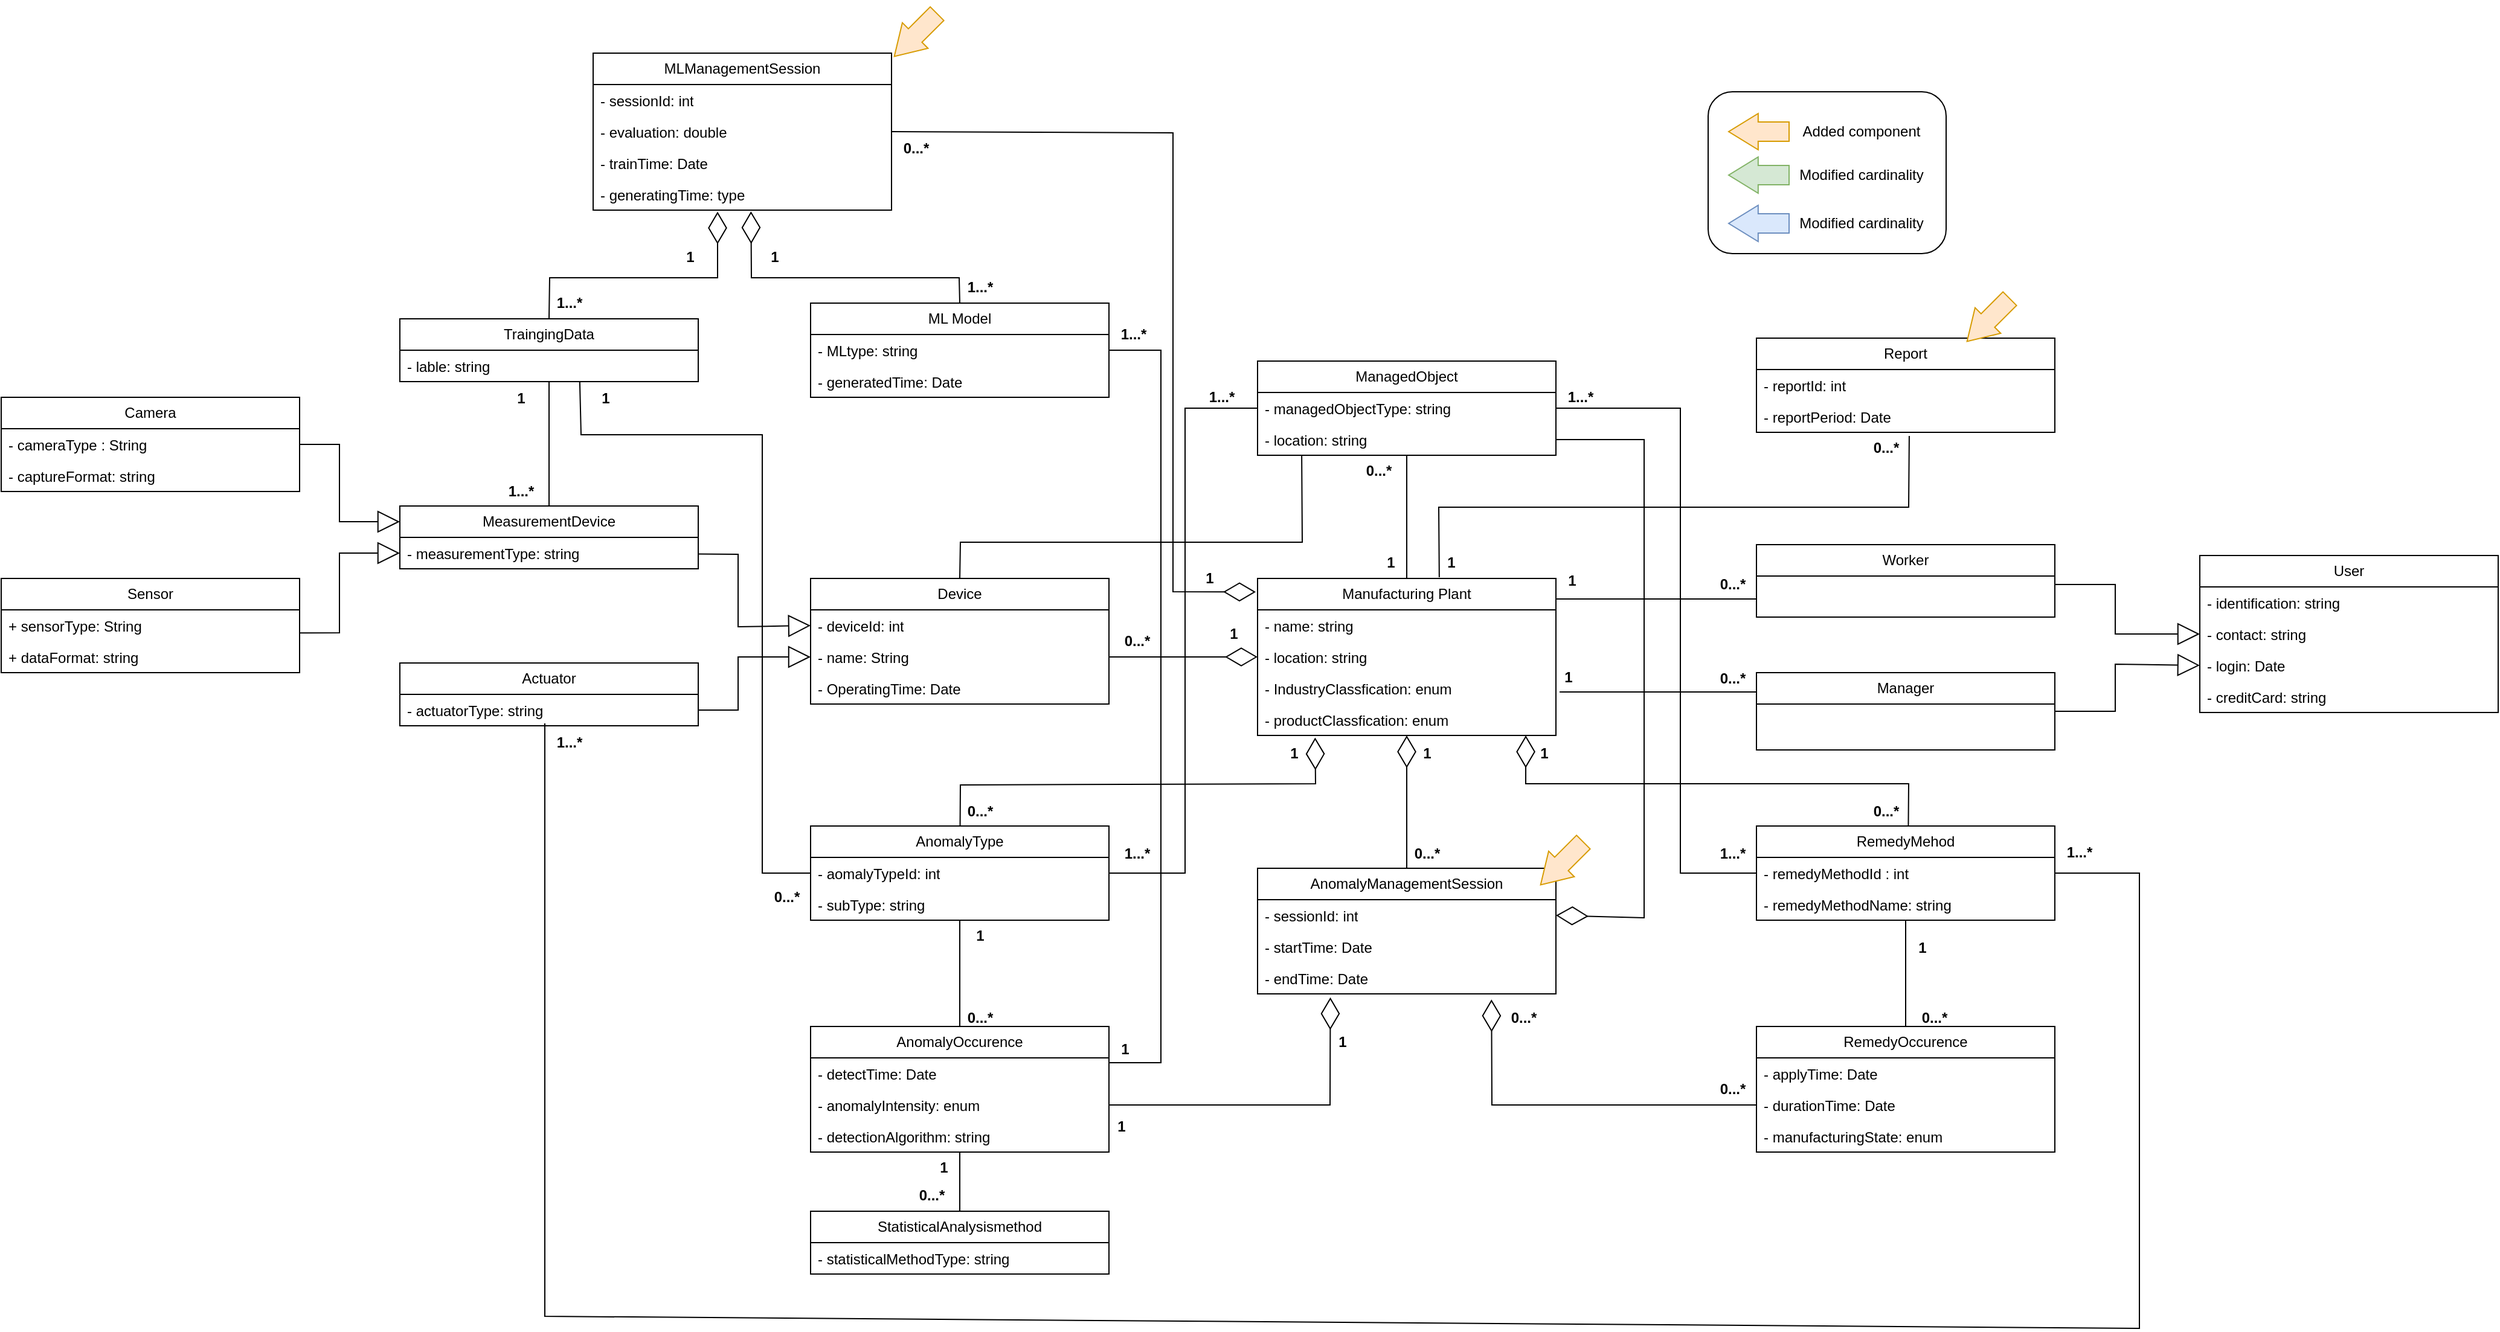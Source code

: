 <mxfile version="21.1.8" type="github">
  <diagram name="페이지-1" id="tfntLOjEwPx6dU1QSqm7">
    <mxGraphModel dx="1975" dy="-291" grid="1" gridSize="10" guides="1" tooltips="1" connect="1" arrows="1" fold="1" page="1" pageScale="1" pageWidth="827" pageHeight="1169" math="0" shadow="0">
      <root>
        <mxCell id="0" />
        <mxCell id="1" parent="0" />
        <mxCell id="vlrbVK2JiHI_tm7slKyw-1" value="Manufacturing Plant" style="swimlane;fontStyle=0;childLayout=stackLayout;horizontal=1;startSize=26;fillColor=none;horizontalStack=0;resizeParent=1;resizeParentMax=0;resizeLast=0;collapsible=1;marginBottom=0;whiteSpace=wrap;html=1;" vertex="1" parent="1">
          <mxGeometry x="480" y="2189" width="247" height="130" as="geometry" />
        </mxCell>
        <mxCell id="vlrbVK2JiHI_tm7slKyw-2" value="- name: string" style="text;strokeColor=none;fillColor=none;align=left;verticalAlign=top;spacingLeft=4;spacingRight=4;overflow=hidden;rotatable=0;points=[[0,0.5],[1,0.5]];portConstraint=eastwest;whiteSpace=wrap;html=1;" vertex="1" parent="vlrbVK2JiHI_tm7slKyw-1">
          <mxGeometry y="26" width="247" height="26" as="geometry" />
        </mxCell>
        <mxCell id="vlrbVK2JiHI_tm7slKyw-3" value="- location: string" style="text;strokeColor=none;fillColor=none;align=left;verticalAlign=top;spacingLeft=4;spacingRight=4;overflow=hidden;rotatable=0;points=[[0,0.5],[1,0.5]];portConstraint=eastwest;whiteSpace=wrap;html=1;" vertex="1" parent="vlrbVK2JiHI_tm7slKyw-1">
          <mxGeometry y="52" width="247" height="26" as="geometry" />
        </mxCell>
        <mxCell id="vlrbVK2JiHI_tm7slKyw-4" value="- IndustryClassfication: enum" style="text;strokeColor=none;fillColor=none;align=left;verticalAlign=top;spacingLeft=4;spacingRight=4;overflow=hidden;rotatable=0;points=[[0,0.5],[1,0.5]];portConstraint=eastwest;whiteSpace=wrap;html=1;" vertex="1" parent="vlrbVK2JiHI_tm7slKyw-1">
          <mxGeometry y="78" width="247" height="26" as="geometry" />
        </mxCell>
        <mxCell id="vlrbVK2JiHI_tm7slKyw-5" value="- productClassfication: enum" style="text;strokeColor=none;fillColor=none;align=left;verticalAlign=top;spacingLeft=4;spacingRight=4;overflow=hidden;rotatable=0;points=[[0,0.5],[1,0.5]];portConstraint=eastwest;whiteSpace=wrap;html=1;" vertex="1" parent="vlrbVK2JiHI_tm7slKyw-1">
          <mxGeometry y="104" width="247" height="26" as="geometry" />
        </mxCell>
        <mxCell id="vlrbVK2JiHI_tm7slKyw-6" value="AnomalyManagementSession" style="swimlane;fontStyle=0;childLayout=stackLayout;horizontal=1;startSize=26;fillColor=none;horizontalStack=0;resizeParent=1;resizeParentMax=0;resizeLast=0;collapsible=1;marginBottom=0;whiteSpace=wrap;html=1;" vertex="1" parent="1">
          <mxGeometry x="480" y="2429" width="247" height="104" as="geometry" />
        </mxCell>
        <mxCell id="vlrbVK2JiHI_tm7slKyw-7" value="- sessionId: int" style="text;strokeColor=none;fillColor=none;align=left;verticalAlign=top;spacingLeft=4;spacingRight=4;overflow=hidden;rotatable=0;points=[[0,0.5],[1,0.5]];portConstraint=eastwest;whiteSpace=wrap;html=1;" vertex="1" parent="vlrbVK2JiHI_tm7slKyw-6">
          <mxGeometry y="26" width="247" height="26" as="geometry" />
        </mxCell>
        <mxCell id="vlrbVK2JiHI_tm7slKyw-8" value="- startTime: Date" style="text;strokeColor=none;fillColor=none;align=left;verticalAlign=top;spacingLeft=4;spacingRight=4;overflow=hidden;rotatable=0;points=[[0,0.5],[1,0.5]];portConstraint=eastwest;whiteSpace=wrap;html=1;" vertex="1" parent="vlrbVK2JiHI_tm7slKyw-6">
          <mxGeometry y="52" width="247" height="26" as="geometry" />
        </mxCell>
        <mxCell id="vlrbVK2JiHI_tm7slKyw-9" value="- endTime: Date" style="text;strokeColor=none;fillColor=none;align=left;verticalAlign=top;spacingLeft=4;spacingRight=4;overflow=hidden;rotatable=0;points=[[0,0.5],[1,0.5]];portConstraint=eastwest;whiteSpace=wrap;html=1;" vertex="1" parent="vlrbVK2JiHI_tm7slKyw-6">
          <mxGeometry y="78" width="247" height="26" as="geometry" />
        </mxCell>
        <mxCell id="vlrbVK2JiHI_tm7slKyw-10" value="Device" style="swimlane;fontStyle=0;childLayout=stackLayout;horizontal=1;startSize=26;fillColor=none;horizontalStack=0;resizeParent=1;resizeParentMax=0;resizeLast=0;collapsible=1;marginBottom=0;whiteSpace=wrap;html=1;" vertex="1" parent="1">
          <mxGeometry x="110" y="2189" width="247" height="104" as="geometry" />
        </mxCell>
        <mxCell id="vlrbVK2JiHI_tm7slKyw-11" value="- deviceId: int" style="text;strokeColor=none;fillColor=none;align=left;verticalAlign=top;spacingLeft=4;spacingRight=4;overflow=hidden;rotatable=0;points=[[0,0.5],[1,0.5]];portConstraint=eastwest;whiteSpace=wrap;html=1;" vertex="1" parent="vlrbVK2JiHI_tm7slKyw-10">
          <mxGeometry y="26" width="247" height="26" as="geometry" />
        </mxCell>
        <mxCell id="vlrbVK2JiHI_tm7slKyw-12" value="- name: String" style="text;strokeColor=none;fillColor=none;align=left;verticalAlign=top;spacingLeft=4;spacingRight=4;overflow=hidden;rotatable=0;points=[[0,0.5],[1,0.5]];portConstraint=eastwest;whiteSpace=wrap;html=1;" vertex="1" parent="vlrbVK2JiHI_tm7slKyw-10">
          <mxGeometry y="52" width="247" height="26" as="geometry" />
        </mxCell>
        <mxCell id="vlrbVK2JiHI_tm7slKyw-13" value="- OperatingTime: Date" style="text;strokeColor=none;fillColor=none;align=left;verticalAlign=top;spacingLeft=4;spacingRight=4;overflow=hidden;rotatable=0;points=[[0,0.5],[1,0.5]];portConstraint=eastwest;whiteSpace=wrap;html=1;" vertex="1" parent="vlrbVK2JiHI_tm7slKyw-10">
          <mxGeometry y="78" width="247" height="26" as="geometry" />
        </mxCell>
        <mxCell id="vlrbVK2JiHI_tm7slKyw-14" value="MeasurementDevice" style="swimlane;fontStyle=0;childLayout=stackLayout;horizontal=1;startSize=26;fillColor=none;horizontalStack=0;resizeParent=1;resizeParentMax=0;resizeLast=0;collapsible=1;marginBottom=0;whiteSpace=wrap;html=1;" vertex="1" parent="1">
          <mxGeometry x="-230" y="2129" width="247" height="52" as="geometry" />
        </mxCell>
        <mxCell id="vlrbVK2JiHI_tm7slKyw-15" value="- measurementType: string" style="text;strokeColor=none;fillColor=none;align=left;verticalAlign=top;spacingLeft=4;spacingRight=4;overflow=hidden;rotatable=0;points=[[0,0.5],[1,0.5]];portConstraint=eastwest;whiteSpace=wrap;html=1;" vertex="1" parent="vlrbVK2JiHI_tm7slKyw-14">
          <mxGeometry y="26" width="247" height="26" as="geometry" />
        </mxCell>
        <mxCell id="vlrbVK2JiHI_tm7slKyw-16" value="Actuator" style="swimlane;fontStyle=0;childLayout=stackLayout;horizontal=1;startSize=26;fillColor=none;horizontalStack=0;resizeParent=1;resizeParentMax=0;resizeLast=0;collapsible=1;marginBottom=0;whiteSpace=wrap;html=1;" vertex="1" parent="1">
          <mxGeometry x="-230" y="2259" width="247" height="52" as="geometry" />
        </mxCell>
        <mxCell id="vlrbVK2JiHI_tm7slKyw-17" value="- actuatorType: string" style="text;strokeColor=none;fillColor=none;align=left;verticalAlign=top;spacingLeft=4;spacingRight=4;overflow=hidden;rotatable=0;points=[[0,0.5],[1,0.5]];portConstraint=eastwest;whiteSpace=wrap;html=1;" vertex="1" parent="vlrbVK2JiHI_tm7slKyw-16">
          <mxGeometry y="26" width="247" height="26" as="geometry" />
        </mxCell>
        <mxCell id="vlrbVK2JiHI_tm7slKyw-18" value="Camera" style="swimlane;fontStyle=0;childLayout=stackLayout;horizontal=1;startSize=26;fillColor=none;horizontalStack=0;resizeParent=1;resizeParentMax=0;resizeLast=0;collapsible=1;marginBottom=0;whiteSpace=wrap;html=1;" vertex="1" parent="1">
          <mxGeometry x="-560" y="2039" width="247" height="78" as="geometry" />
        </mxCell>
        <mxCell id="vlrbVK2JiHI_tm7slKyw-19" value="- cameraType : String" style="text;strokeColor=none;fillColor=none;align=left;verticalAlign=top;spacingLeft=4;spacingRight=4;overflow=hidden;rotatable=0;points=[[0,0.5],[1,0.5]];portConstraint=eastwest;whiteSpace=wrap;html=1;" vertex="1" parent="vlrbVK2JiHI_tm7slKyw-18">
          <mxGeometry y="26" width="247" height="26" as="geometry" />
        </mxCell>
        <mxCell id="vlrbVK2JiHI_tm7slKyw-20" value="- captureFormat: string" style="text;strokeColor=none;fillColor=none;align=left;verticalAlign=top;spacingLeft=4;spacingRight=4;overflow=hidden;rotatable=0;points=[[0,0.5],[1,0.5]];portConstraint=eastwest;whiteSpace=wrap;html=1;" vertex="1" parent="vlrbVK2JiHI_tm7slKyw-18">
          <mxGeometry y="52" width="247" height="26" as="geometry" />
        </mxCell>
        <mxCell id="vlrbVK2JiHI_tm7slKyw-21" value="Sensor" style="swimlane;fontStyle=0;childLayout=stackLayout;horizontal=1;startSize=26;fillColor=none;horizontalStack=0;resizeParent=1;resizeParentMax=0;resizeLast=0;collapsible=1;marginBottom=0;whiteSpace=wrap;html=1;" vertex="1" parent="1">
          <mxGeometry x="-560" y="2189" width="247" height="78" as="geometry" />
        </mxCell>
        <mxCell id="vlrbVK2JiHI_tm7slKyw-22" value="+ sensorType: String" style="text;strokeColor=none;fillColor=none;align=left;verticalAlign=top;spacingLeft=4;spacingRight=4;overflow=hidden;rotatable=0;points=[[0,0.5],[1,0.5]];portConstraint=eastwest;whiteSpace=wrap;html=1;" vertex="1" parent="vlrbVK2JiHI_tm7slKyw-21">
          <mxGeometry y="26" width="247" height="26" as="geometry" />
        </mxCell>
        <mxCell id="vlrbVK2JiHI_tm7slKyw-23" value="+ dataFormat: string" style="text;strokeColor=none;fillColor=none;align=left;verticalAlign=top;spacingLeft=4;spacingRight=4;overflow=hidden;rotatable=0;points=[[0,0.5],[1,0.5]];portConstraint=eastwest;whiteSpace=wrap;html=1;" vertex="1" parent="vlrbVK2JiHI_tm7slKyw-21">
          <mxGeometry y="52" width="247" height="26" as="geometry" />
        </mxCell>
        <mxCell id="vlrbVK2JiHI_tm7slKyw-24" value="AnomalyType" style="swimlane;fontStyle=0;childLayout=stackLayout;horizontal=1;startSize=26;fillColor=none;horizontalStack=0;resizeParent=1;resizeParentMax=0;resizeLast=0;collapsible=1;marginBottom=0;whiteSpace=wrap;html=1;" vertex="1" parent="1">
          <mxGeometry x="110" y="2394" width="247" height="78" as="geometry" />
        </mxCell>
        <mxCell id="vlrbVK2JiHI_tm7slKyw-25" value="- aomalyTypeId: int" style="text;strokeColor=none;fillColor=none;align=left;verticalAlign=top;spacingLeft=4;spacingRight=4;overflow=hidden;rotatable=0;points=[[0,0.5],[1,0.5]];portConstraint=eastwest;whiteSpace=wrap;html=1;" vertex="1" parent="vlrbVK2JiHI_tm7slKyw-24">
          <mxGeometry y="26" width="247" height="26" as="geometry" />
        </mxCell>
        <mxCell id="vlrbVK2JiHI_tm7slKyw-26" value="- subType: string" style="text;strokeColor=none;fillColor=none;align=left;verticalAlign=top;spacingLeft=4;spacingRight=4;overflow=hidden;rotatable=0;points=[[0,0.5],[1,0.5]];portConstraint=eastwest;whiteSpace=wrap;html=1;" vertex="1" parent="vlrbVK2JiHI_tm7slKyw-24">
          <mxGeometry y="52" width="247" height="26" as="geometry" />
        </mxCell>
        <mxCell id="vlrbVK2JiHI_tm7slKyw-27" value="AnomalyOccurence" style="swimlane;fontStyle=0;childLayout=stackLayout;horizontal=1;startSize=26;fillColor=none;horizontalStack=0;resizeParent=1;resizeParentMax=0;resizeLast=0;collapsible=1;marginBottom=0;whiteSpace=wrap;html=1;" vertex="1" parent="1">
          <mxGeometry x="110" y="2560" width="247" height="104" as="geometry" />
        </mxCell>
        <mxCell id="vlrbVK2JiHI_tm7slKyw-28" value="- detectTime: Date" style="text;strokeColor=none;fillColor=none;align=left;verticalAlign=top;spacingLeft=4;spacingRight=4;overflow=hidden;rotatable=0;points=[[0,0.5],[1,0.5]];portConstraint=eastwest;whiteSpace=wrap;html=1;" vertex="1" parent="vlrbVK2JiHI_tm7slKyw-27">
          <mxGeometry y="26" width="247" height="26" as="geometry" />
        </mxCell>
        <mxCell id="vlrbVK2JiHI_tm7slKyw-29" value="- anomalyIntensity: enum" style="text;strokeColor=none;fillColor=none;align=left;verticalAlign=top;spacingLeft=4;spacingRight=4;overflow=hidden;rotatable=0;points=[[0,0.5],[1,0.5]];portConstraint=eastwest;whiteSpace=wrap;html=1;" vertex="1" parent="vlrbVK2JiHI_tm7slKyw-27">
          <mxGeometry y="52" width="247" height="26" as="geometry" />
        </mxCell>
        <mxCell id="vlrbVK2JiHI_tm7slKyw-30" value="- detectionAlgorithm: string" style="text;strokeColor=none;fillColor=none;align=left;verticalAlign=top;spacingLeft=4;spacingRight=4;overflow=hidden;rotatable=0;points=[[0,0.5],[1,0.5]];portConstraint=eastwest;whiteSpace=wrap;html=1;" vertex="1" parent="vlrbVK2JiHI_tm7slKyw-27">
          <mxGeometry y="78" width="247" height="26" as="geometry" />
        </mxCell>
        <mxCell id="vlrbVK2JiHI_tm7slKyw-31" value="RemedyOccurence" style="swimlane;fontStyle=0;childLayout=stackLayout;horizontal=1;startSize=26;fillColor=none;horizontalStack=0;resizeParent=1;resizeParentMax=0;resizeLast=0;collapsible=1;marginBottom=0;whiteSpace=wrap;html=1;" vertex="1" parent="1">
          <mxGeometry x="893" y="2560" width="247" height="104" as="geometry" />
        </mxCell>
        <mxCell id="vlrbVK2JiHI_tm7slKyw-32" value="- applyTime: Date" style="text;strokeColor=none;fillColor=none;align=left;verticalAlign=top;spacingLeft=4;spacingRight=4;overflow=hidden;rotatable=0;points=[[0,0.5],[1,0.5]];portConstraint=eastwest;whiteSpace=wrap;html=1;" vertex="1" parent="vlrbVK2JiHI_tm7slKyw-31">
          <mxGeometry y="26" width="247" height="26" as="geometry" />
        </mxCell>
        <mxCell id="vlrbVK2JiHI_tm7slKyw-33" value="- durationTime: Date" style="text;strokeColor=none;fillColor=none;align=left;verticalAlign=top;spacingLeft=4;spacingRight=4;overflow=hidden;rotatable=0;points=[[0,0.5],[1,0.5]];portConstraint=eastwest;whiteSpace=wrap;html=1;" vertex="1" parent="vlrbVK2JiHI_tm7slKyw-31">
          <mxGeometry y="52" width="247" height="26" as="geometry" />
        </mxCell>
        <mxCell id="vlrbVK2JiHI_tm7slKyw-34" value="- manufacturingState: enum" style="text;strokeColor=none;fillColor=none;align=left;verticalAlign=top;spacingLeft=4;spacingRight=4;overflow=hidden;rotatable=0;points=[[0,0.5],[1,0.5]];portConstraint=eastwest;whiteSpace=wrap;html=1;" vertex="1" parent="vlrbVK2JiHI_tm7slKyw-31">
          <mxGeometry y="78" width="247" height="26" as="geometry" />
        </mxCell>
        <mxCell id="vlrbVK2JiHI_tm7slKyw-35" value="RemedyMehod" style="swimlane;fontStyle=0;childLayout=stackLayout;horizontal=1;startSize=26;fillColor=none;horizontalStack=0;resizeParent=1;resizeParentMax=0;resizeLast=0;collapsible=1;marginBottom=0;whiteSpace=wrap;html=1;" vertex="1" parent="1">
          <mxGeometry x="893" y="2394" width="247" height="78" as="geometry" />
        </mxCell>
        <mxCell id="vlrbVK2JiHI_tm7slKyw-36" value="- remedyMethodId : int" style="text;strokeColor=none;fillColor=none;align=left;verticalAlign=top;spacingLeft=4;spacingRight=4;overflow=hidden;rotatable=0;points=[[0,0.5],[1,0.5]];portConstraint=eastwest;whiteSpace=wrap;html=1;" vertex="1" parent="vlrbVK2JiHI_tm7slKyw-35">
          <mxGeometry y="26" width="247" height="26" as="geometry" />
        </mxCell>
        <mxCell id="vlrbVK2JiHI_tm7slKyw-37" value="- remedyMethodName: string" style="text;strokeColor=none;fillColor=none;align=left;verticalAlign=top;spacingLeft=4;spacingRight=4;overflow=hidden;rotatable=0;points=[[0,0.5],[1,0.5]];portConstraint=eastwest;whiteSpace=wrap;html=1;" vertex="1" parent="vlrbVK2JiHI_tm7slKyw-35">
          <mxGeometry y="52" width="247" height="26" as="geometry" />
        </mxCell>
        <mxCell id="vlrbVK2JiHI_tm7slKyw-38" value="Worker" style="swimlane;fontStyle=0;childLayout=stackLayout;horizontal=1;startSize=26;fillColor=none;horizontalStack=0;resizeParent=1;resizeParentMax=0;resizeLast=0;collapsible=1;marginBottom=0;whiteSpace=wrap;html=1;" vertex="1" parent="1">
          <mxGeometry x="893" y="2161" width="247" height="60" as="geometry" />
        </mxCell>
        <mxCell id="vlrbVK2JiHI_tm7slKyw-39" value="Manager" style="swimlane;fontStyle=0;childLayout=stackLayout;horizontal=1;startSize=26;fillColor=none;horizontalStack=0;resizeParent=1;resizeParentMax=0;resizeLast=0;collapsible=1;marginBottom=0;whiteSpace=wrap;html=1;" vertex="1" parent="1">
          <mxGeometry x="893" y="2267" width="247" height="64" as="geometry" />
        </mxCell>
        <mxCell id="vlrbVK2JiHI_tm7slKyw-40" value="User" style="swimlane;fontStyle=0;childLayout=stackLayout;horizontal=1;startSize=26;fillColor=none;horizontalStack=0;resizeParent=1;resizeParentMax=0;resizeLast=0;collapsible=1;marginBottom=0;whiteSpace=wrap;html=1;" vertex="1" parent="1">
          <mxGeometry x="1260" y="2170" width="247" height="130" as="geometry" />
        </mxCell>
        <mxCell id="vlrbVK2JiHI_tm7slKyw-41" value="- identification: string" style="text;strokeColor=none;fillColor=none;align=left;verticalAlign=top;spacingLeft=4;spacingRight=4;overflow=hidden;rotatable=0;points=[[0,0.5],[1,0.5]];portConstraint=eastwest;whiteSpace=wrap;html=1;" vertex="1" parent="vlrbVK2JiHI_tm7slKyw-40">
          <mxGeometry y="26" width="247" height="26" as="geometry" />
        </mxCell>
        <mxCell id="vlrbVK2JiHI_tm7slKyw-42" value="- contact: string" style="text;strokeColor=none;fillColor=none;align=left;verticalAlign=top;spacingLeft=4;spacingRight=4;overflow=hidden;rotatable=0;points=[[0,0.5],[1,0.5]];portConstraint=eastwest;whiteSpace=wrap;html=1;" vertex="1" parent="vlrbVK2JiHI_tm7slKyw-40">
          <mxGeometry y="52" width="247" height="26" as="geometry" />
        </mxCell>
        <mxCell id="vlrbVK2JiHI_tm7slKyw-43" value="- login: Date" style="text;strokeColor=none;fillColor=none;align=left;verticalAlign=top;spacingLeft=4;spacingRight=4;overflow=hidden;rotatable=0;points=[[0,0.5],[1,0.5]];portConstraint=eastwest;whiteSpace=wrap;html=1;" vertex="1" parent="vlrbVK2JiHI_tm7slKyw-40">
          <mxGeometry y="78" width="247" height="26" as="geometry" />
        </mxCell>
        <mxCell id="vlrbVK2JiHI_tm7slKyw-44" value="- creditCard: string" style="text;strokeColor=none;fillColor=none;align=left;verticalAlign=top;spacingLeft=4;spacingRight=4;overflow=hidden;rotatable=0;points=[[0,0.5],[1,0.5]];portConstraint=eastwest;whiteSpace=wrap;html=1;" vertex="1" parent="vlrbVK2JiHI_tm7slKyw-40">
          <mxGeometry y="104" width="247" height="26" as="geometry" />
        </mxCell>
        <mxCell id="vlrbVK2JiHI_tm7slKyw-45" value="ManagedObject" style="swimlane;fontStyle=0;childLayout=stackLayout;horizontal=1;startSize=26;fillColor=none;horizontalStack=0;resizeParent=1;resizeParentMax=0;resizeLast=0;collapsible=1;marginBottom=0;whiteSpace=wrap;html=1;" vertex="1" parent="1">
          <mxGeometry x="480" y="2009" width="247" height="78" as="geometry" />
        </mxCell>
        <mxCell id="vlrbVK2JiHI_tm7slKyw-46" value="- managedObjectType: string" style="text;strokeColor=none;fillColor=none;align=left;verticalAlign=top;spacingLeft=4;spacingRight=4;overflow=hidden;rotatable=0;points=[[0,0.5],[1,0.5]];portConstraint=eastwest;whiteSpace=wrap;html=1;" vertex="1" parent="vlrbVK2JiHI_tm7slKyw-45">
          <mxGeometry y="26" width="247" height="26" as="geometry" />
        </mxCell>
        <mxCell id="vlrbVK2JiHI_tm7slKyw-47" value="- location: string" style="text;strokeColor=none;fillColor=none;align=left;verticalAlign=top;spacingLeft=4;spacingRight=4;overflow=hidden;rotatable=0;points=[[0,0.5],[1,0.5]];portConstraint=eastwest;whiteSpace=wrap;html=1;" vertex="1" parent="vlrbVK2JiHI_tm7slKyw-45">
          <mxGeometry y="52" width="247" height="26" as="geometry" />
        </mxCell>
        <mxCell id="vlrbVK2JiHI_tm7slKyw-48" value="MLManagementSession" style="swimlane;fontStyle=0;childLayout=stackLayout;horizontal=1;startSize=26;fillColor=none;horizontalStack=0;resizeParent=1;resizeParentMax=0;resizeLast=0;collapsible=1;marginBottom=0;whiteSpace=wrap;html=1;" vertex="1" parent="1">
          <mxGeometry x="-70" y="1754" width="247" height="130" as="geometry" />
        </mxCell>
        <mxCell id="vlrbVK2JiHI_tm7slKyw-49" value="- sessionId: int" style="text;strokeColor=none;fillColor=none;align=left;verticalAlign=top;spacingLeft=4;spacingRight=4;overflow=hidden;rotatable=0;points=[[0,0.5],[1,0.5]];portConstraint=eastwest;whiteSpace=wrap;html=1;" vertex="1" parent="vlrbVK2JiHI_tm7slKyw-48">
          <mxGeometry y="26" width="247" height="26" as="geometry" />
        </mxCell>
        <mxCell id="vlrbVK2JiHI_tm7slKyw-50" value="- evaluation: double" style="text;strokeColor=none;fillColor=none;align=left;verticalAlign=top;spacingLeft=4;spacingRight=4;overflow=hidden;rotatable=0;points=[[0,0.5],[1,0.5]];portConstraint=eastwest;whiteSpace=wrap;html=1;" vertex="1" parent="vlrbVK2JiHI_tm7slKyw-48">
          <mxGeometry y="52" width="247" height="26" as="geometry" />
        </mxCell>
        <mxCell id="vlrbVK2JiHI_tm7slKyw-51" value="- trainTime: Date" style="text;strokeColor=none;fillColor=none;align=left;verticalAlign=top;spacingLeft=4;spacingRight=4;overflow=hidden;rotatable=0;points=[[0,0.5],[1,0.5]];portConstraint=eastwest;whiteSpace=wrap;html=1;" vertex="1" parent="vlrbVK2JiHI_tm7slKyw-48">
          <mxGeometry y="78" width="247" height="26" as="geometry" />
        </mxCell>
        <mxCell id="vlrbVK2JiHI_tm7slKyw-52" value="- generatingTime: type" style="text;strokeColor=none;fillColor=none;align=left;verticalAlign=top;spacingLeft=4;spacingRight=4;overflow=hidden;rotatable=0;points=[[0,0.5],[1,0.5]];portConstraint=eastwest;whiteSpace=wrap;html=1;" vertex="1" parent="vlrbVK2JiHI_tm7slKyw-48">
          <mxGeometry y="104" width="247" height="26" as="geometry" />
        </mxCell>
        <mxCell id="vlrbVK2JiHI_tm7slKyw-53" value="ML Model" style="swimlane;fontStyle=0;childLayout=stackLayout;horizontal=1;startSize=26;fillColor=none;horizontalStack=0;resizeParent=1;resizeParentMax=0;resizeLast=0;collapsible=1;marginBottom=0;whiteSpace=wrap;html=1;" vertex="1" parent="1">
          <mxGeometry x="110" y="1961" width="247" height="78" as="geometry" />
        </mxCell>
        <mxCell id="vlrbVK2JiHI_tm7slKyw-54" value="- MLtype: string" style="text;strokeColor=none;fillColor=none;align=left;verticalAlign=top;spacingLeft=4;spacingRight=4;overflow=hidden;rotatable=0;points=[[0,0.5],[1,0.5]];portConstraint=eastwest;whiteSpace=wrap;html=1;" vertex="1" parent="vlrbVK2JiHI_tm7slKyw-53">
          <mxGeometry y="26" width="247" height="26" as="geometry" />
        </mxCell>
        <mxCell id="vlrbVK2JiHI_tm7slKyw-55" value="- generatedTime: Date" style="text;strokeColor=none;fillColor=none;align=left;verticalAlign=top;spacingLeft=4;spacingRight=4;overflow=hidden;rotatable=0;points=[[0,0.5],[1,0.5]];portConstraint=eastwest;whiteSpace=wrap;html=1;" vertex="1" parent="vlrbVK2JiHI_tm7slKyw-53">
          <mxGeometry y="52" width="247" height="26" as="geometry" />
        </mxCell>
        <mxCell id="vlrbVK2JiHI_tm7slKyw-56" value="StatisticalAnalysismethod" style="swimlane;fontStyle=0;childLayout=stackLayout;horizontal=1;startSize=26;fillColor=none;horizontalStack=0;resizeParent=1;resizeParentMax=0;resizeLast=0;collapsible=1;marginBottom=0;whiteSpace=wrap;html=1;" vertex="1" parent="1">
          <mxGeometry x="110" y="2713" width="247" height="52" as="geometry" />
        </mxCell>
        <mxCell id="vlrbVK2JiHI_tm7slKyw-57" value="- statisticalMethodType: string" style="text;strokeColor=none;fillColor=none;align=left;verticalAlign=top;spacingLeft=4;spacingRight=4;overflow=hidden;rotatable=0;points=[[0,0.5],[1,0.5]];portConstraint=eastwest;whiteSpace=wrap;html=1;" vertex="1" parent="vlrbVK2JiHI_tm7slKyw-56">
          <mxGeometry y="26" width="247" height="26" as="geometry" />
        </mxCell>
        <mxCell id="vlrbVK2JiHI_tm7slKyw-58" value="TraingingData" style="swimlane;fontStyle=0;childLayout=stackLayout;horizontal=1;startSize=26;fillColor=none;horizontalStack=0;resizeParent=1;resizeParentMax=0;resizeLast=0;collapsible=1;marginBottom=0;whiteSpace=wrap;html=1;" vertex="1" parent="1">
          <mxGeometry x="-230" y="1974" width="247" height="52" as="geometry" />
        </mxCell>
        <mxCell id="vlrbVK2JiHI_tm7slKyw-59" value="- lable: string" style="text;strokeColor=none;fillColor=none;align=left;verticalAlign=top;spacingLeft=4;spacingRight=4;overflow=hidden;rotatable=0;points=[[0,0.5],[1,0.5]];portConstraint=eastwest;whiteSpace=wrap;html=1;" vertex="1" parent="vlrbVK2JiHI_tm7slKyw-58">
          <mxGeometry y="26" width="247" height="26" as="geometry" />
        </mxCell>
        <mxCell id="vlrbVK2JiHI_tm7slKyw-60" value="" style="endArrow=diamondThin;endFill=0;endSize=24;html=1;rounded=0;entryX=0.784;entryY=1.179;entryDx=0;entryDy=0;entryPerimeter=0;exitX=0;exitY=0.5;exitDx=0;exitDy=0;" edge="1" parent="1" source="vlrbVK2JiHI_tm7slKyw-33" target="vlrbVK2JiHI_tm7slKyw-9">
          <mxGeometry width="160" relative="1" as="geometry">
            <mxPoint x="900" y="2599" as="sourcePoint" />
            <mxPoint x="570" y="2599" as="targetPoint" />
            <Array as="points">
              <mxPoint x="674" y="2625" />
            </Array>
          </mxGeometry>
        </mxCell>
        <mxCell id="vlrbVK2JiHI_tm7slKyw-61" value="" style="endArrow=diamondThin;endFill=0;endSize=24;html=1;rounded=0;entryX=0.244;entryY=1.111;entryDx=0;entryDy=0;entryPerimeter=0;exitX=1;exitY=0.5;exitDx=0;exitDy=0;" edge="1" parent="1" source="vlrbVK2JiHI_tm7slKyw-29" target="vlrbVK2JiHI_tm7slKyw-9">
          <mxGeometry width="160" relative="1" as="geometry">
            <mxPoint x="360" y="2625" as="sourcePoint" />
            <mxPoint x="650" y="2599" as="targetPoint" />
            <Array as="points">
              <mxPoint x="540" y="2625" />
            </Array>
          </mxGeometry>
        </mxCell>
        <mxCell id="vlrbVK2JiHI_tm7slKyw-62" value="" style="endArrow=diamondThin;endFill=0;endSize=24;html=1;rounded=0;exitX=0.5;exitY=0;exitDx=0;exitDy=0;entryX=0.5;entryY=1;entryDx=0;entryDy=0;entryPerimeter=0;" edge="1" parent="1" source="vlrbVK2JiHI_tm7slKyw-6" target="vlrbVK2JiHI_tm7slKyw-5">
          <mxGeometry width="160" relative="1" as="geometry">
            <mxPoint x="370" y="2659" as="sourcePoint" />
            <mxPoint x="579" y="2603" as="targetPoint" />
            <Array as="points" />
          </mxGeometry>
        </mxCell>
        <mxCell id="vlrbVK2JiHI_tm7slKyw-63" value="" style="endArrow=diamondThin;endFill=0;endSize=24;html=1;rounded=0;exitX=1;exitY=0.5;exitDx=0;exitDy=0;entryX=0;entryY=0.5;entryDx=0;entryDy=0;entryPerimeter=0;" edge="1" parent="1" source="vlrbVK2JiHI_tm7slKyw-12" target="vlrbVK2JiHI_tm7slKyw-3">
          <mxGeometry width="160" relative="1" as="geometry">
            <mxPoint x="614" y="2499" as="sourcePoint" />
            <mxPoint x="614" y="2329" as="targetPoint" />
            <Array as="points" />
          </mxGeometry>
        </mxCell>
        <mxCell id="vlrbVK2JiHI_tm7slKyw-64" value="" style="endArrow=diamondThin;endFill=0;endSize=24;html=1;rounded=0;entryX=1;entryY=0.5;entryDx=0;entryDy=0;exitX=1;exitY=0.5;exitDx=0;exitDy=0;" edge="1" parent="1" source="vlrbVK2JiHI_tm7slKyw-47" target="vlrbVK2JiHI_tm7slKyw-7">
          <mxGeometry width="160" relative="1" as="geometry">
            <mxPoint x="460" y="2050" as="sourcePoint" />
            <mxPoint x="614" y="2329" as="targetPoint" />
            <Array as="points">
              <mxPoint x="800" y="2074" />
              <mxPoint x="800" y="2140" />
              <mxPoint x="800" y="2470" />
            </Array>
          </mxGeometry>
        </mxCell>
        <mxCell id="vlrbVK2JiHI_tm7slKyw-65" value="" style="endArrow=block;endSize=16;endFill=0;html=1;rounded=0;entryX=0;entryY=0.5;entryDx=0;entryDy=0;" edge="1" parent="1" source="vlrbVK2JiHI_tm7slKyw-15" target="vlrbVK2JiHI_tm7slKyw-11">
          <mxGeometry width="160" relative="1" as="geometry">
            <mxPoint x="20" y="2169" as="sourcePoint" />
            <mxPoint x="-10" y="2179" as="targetPoint" />
            <Array as="points">
              <mxPoint x="50" y="2169" />
              <mxPoint x="50" y="2229" />
            </Array>
          </mxGeometry>
        </mxCell>
        <mxCell id="vlrbVK2JiHI_tm7slKyw-66" value="" style="endArrow=block;endSize=16;endFill=0;html=1;rounded=0;exitX=1;exitY=0.5;exitDx=0;exitDy=0;entryX=0;entryY=0.5;entryDx=0;entryDy=0;" edge="1" parent="1" source="vlrbVK2JiHI_tm7slKyw-17" target="vlrbVK2JiHI_tm7slKyw-12">
          <mxGeometry width="160" relative="1" as="geometry">
            <mxPoint x="27" y="2148" as="sourcePoint" />
            <mxPoint x="110" y="2238" as="targetPoint" />
            <Array as="points">
              <mxPoint x="50" y="2298" />
              <mxPoint x="50" y="2254" />
            </Array>
          </mxGeometry>
        </mxCell>
        <mxCell id="vlrbVK2JiHI_tm7slKyw-67" value="" style="endArrow=block;endSize=16;endFill=0;html=1;rounded=0;exitX=1;exitY=0.5;exitDx=0;exitDy=0;entryX=0;entryY=0.25;entryDx=0;entryDy=0;" edge="1" parent="1" source="vlrbVK2JiHI_tm7slKyw-19" target="vlrbVK2JiHI_tm7slKyw-14">
          <mxGeometry width="160" relative="1" as="geometry">
            <mxPoint x="27" y="2179" as="sourcePoint" />
            <mxPoint x="-230" y="2159" as="targetPoint" />
            <Array as="points">
              <mxPoint x="-280" y="2078" />
              <mxPoint x="-280" y="2142" />
            </Array>
          </mxGeometry>
        </mxCell>
        <mxCell id="vlrbVK2JiHI_tm7slKyw-68" value="" style="endArrow=block;endSize=16;endFill=0;html=1;rounded=0;exitX=1.001;exitY=0.735;exitDx=0;exitDy=0;entryX=0;entryY=0.5;entryDx=0;entryDy=0;exitPerimeter=0;" edge="1" parent="1" source="vlrbVK2JiHI_tm7slKyw-22" target="vlrbVK2JiHI_tm7slKyw-15">
          <mxGeometry width="160" relative="1" as="geometry">
            <mxPoint x="-303" y="2088" as="sourcePoint" />
            <mxPoint x="-220" y="2152" as="targetPoint" />
            <Array as="points">
              <mxPoint x="-280" y="2234" />
              <mxPoint x="-280" y="2168" />
            </Array>
          </mxGeometry>
        </mxCell>
        <mxCell id="vlrbVK2JiHI_tm7slKyw-69" value="" style="endArrow=block;endSize=16;endFill=0;html=1;rounded=0;entryX=0;entryY=0.5;entryDx=0;entryDy=0;" edge="1" parent="1" target="vlrbVK2JiHI_tm7slKyw-42">
          <mxGeometry width="160" relative="1" as="geometry">
            <mxPoint x="1140" y="2194" as="sourcePoint" />
            <mxPoint x="1210" y="2170" as="targetPoint" />
            <Array as="points">
              <mxPoint x="1190" y="2194" />
              <mxPoint x="1190" y="2235" />
            </Array>
          </mxGeometry>
        </mxCell>
        <mxCell id="vlrbVK2JiHI_tm7slKyw-70" value="" style="endArrow=block;endSize=16;endFill=0;html=1;rounded=0;exitX=1;exitY=0.5;exitDx=0;exitDy=0;entryX=0;entryY=0.5;entryDx=0;entryDy=0;" edge="1" parent="1" source="vlrbVK2JiHI_tm7slKyw-39" target="vlrbVK2JiHI_tm7slKyw-43">
          <mxGeometry width="160" relative="1" as="geometry">
            <mxPoint x="944" y="2030" as="sourcePoint" />
            <mxPoint x="1052" y="1960" as="targetPoint" />
            <Array as="points">
              <mxPoint x="1190" y="2299" />
              <mxPoint x="1190" y="2260" />
            </Array>
          </mxGeometry>
        </mxCell>
        <mxCell id="vlrbVK2JiHI_tm7slKyw-71" value="" style="endArrow=none;endFill=0;endSize=12;html=1;rounded=0;exitX=0.5;exitY=0;exitDx=0;exitDy=0;" edge="1" parent="1" source="vlrbVK2JiHI_tm7slKyw-14" target="vlrbVK2JiHI_tm7slKyw-59">
          <mxGeometry width="160" relative="1" as="geometry">
            <mxPoint x="-360" y="1899" as="sourcePoint" />
            <mxPoint x="-106" y="1819" as="targetPoint" />
          </mxGeometry>
        </mxCell>
        <mxCell id="vlrbVK2JiHI_tm7slKyw-72" value="" style="endArrow=diamondThin;endSize=24;endFill=0;html=1;rounded=0;exitX=0.5;exitY=0;exitDx=0;exitDy=0;entryX=0.417;entryY=1.048;entryDx=0;entryDy=0;entryPerimeter=0;" edge="1" parent="1" source="vlrbVK2JiHI_tm7slKyw-58" target="vlrbVK2JiHI_tm7slKyw-52">
          <mxGeometry width="160" relative="1" as="geometry">
            <mxPoint x="-45" y="1900" as="sourcePoint" />
            <mxPoint x="140" y="1830" as="targetPoint" />
            <Array as="points">
              <mxPoint x="-106" y="1940" />
              <mxPoint x="33" y="1940" />
            </Array>
          </mxGeometry>
        </mxCell>
        <mxCell id="vlrbVK2JiHI_tm7slKyw-73" value="" style="endArrow=diamondThin;endSize=24;endFill=0;html=1;rounded=0;entryX=0.529;entryY=1.038;entryDx=0;entryDy=0;entryPerimeter=0;exitX=0.5;exitY=0;exitDx=0;exitDy=0;" edge="1" parent="1" source="vlrbVK2JiHI_tm7slKyw-53" target="vlrbVK2JiHI_tm7slKyw-52">
          <mxGeometry width="160" relative="1" as="geometry">
            <mxPoint x="-35" y="1906" as="sourcePoint" />
            <mxPoint x="182" y="2020" as="targetPoint" />
            <Array as="points">
              <mxPoint x="233" y="1940" />
              <mxPoint x="61" y="1940" />
            </Array>
          </mxGeometry>
        </mxCell>
        <mxCell id="vlrbVK2JiHI_tm7slKyw-74" value="" style="endArrow=none;endFill=0;endSize=12;html=1;rounded=0;exitX=0.5;exitY=0;exitDx=0;exitDy=0;" edge="1" parent="1" source="vlrbVK2JiHI_tm7slKyw-31" target="vlrbVK2JiHI_tm7slKyw-37">
          <mxGeometry width="160" relative="1" as="geometry">
            <mxPoint x="-96" y="2139" as="sourcePoint" />
            <mxPoint x="-96" y="1825" as="targetPoint" />
          </mxGeometry>
        </mxCell>
        <mxCell id="vlrbVK2JiHI_tm7slKyw-75" value="" style="endArrow=diamondThin;endFill=0;endSize=24;html=1;rounded=0;entryX=0.899;entryY=1;entryDx=0;entryDy=0;entryPerimeter=0;exitX=0.509;exitY=0.005;exitDx=0;exitDy=0;exitPerimeter=0;startArrow=none;startFill=0;" edge="1" parent="1" source="vlrbVK2JiHI_tm7slKyw-35" target="vlrbVK2JiHI_tm7slKyw-5">
          <mxGeometry width="160" relative="1" as="geometry">
            <mxPoint x="230" y="2399" as="sourcePoint" />
            <mxPoint x="244" y="2482" as="targetPoint" />
            <Array as="points">
              <mxPoint x="1019" y="2359" />
              <mxPoint x="950" y="2359" />
              <mxPoint x="702" y="2359" />
            </Array>
          </mxGeometry>
        </mxCell>
        <mxCell id="vlrbVK2JiHI_tm7slKyw-76" value="" style="endArrow=diamondThin;endFill=0;endSize=24;html=1;rounded=0;entryX=0.193;entryY=1.068;entryDx=0;entryDy=0;entryPerimeter=0;" edge="1" parent="1" source="vlrbVK2JiHI_tm7slKyw-24" target="vlrbVK2JiHI_tm7slKyw-5">
          <mxGeometry width="160" relative="1" as="geometry">
            <mxPoint x="230" y="2390" as="sourcePoint" />
            <mxPoint x="550" y="2329" as="targetPoint" />
            <Array as="points">
              <mxPoint x="234" y="2360" />
              <mxPoint x="528" y="2359" />
            </Array>
          </mxGeometry>
        </mxCell>
        <mxCell id="vlrbVK2JiHI_tm7slKyw-77" value="" style="endArrow=none;endFill=0;endSize=12;html=1;rounded=0;exitX=1;exitY=0.131;exitDx=0;exitDy=0;exitPerimeter=0;entryX=0;entryY=0.75;entryDx=0;entryDy=0;" edge="1" parent="1" source="vlrbVK2JiHI_tm7slKyw-1" target="vlrbVK2JiHI_tm7slKyw-38">
          <mxGeometry width="160" relative="1" as="geometry">
            <mxPoint x="710" y="2230" as="sourcePoint" />
            <mxPoint x="890" y="2206" as="targetPoint" />
            <Array as="points" />
          </mxGeometry>
        </mxCell>
        <mxCell id="vlrbVK2JiHI_tm7slKyw-78" value="" style="endArrow=none;endFill=0;endSize=12;html=1;rounded=0;entryX=0;entryY=0.25;entryDx=0;entryDy=0;" edge="1" parent="1" target="vlrbVK2JiHI_tm7slKyw-39">
          <mxGeometry width="160" relative="1" as="geometry">
            <mxPoint x="730" y="2283" as="sourcePoint" />
            <mxPoint x="917" y="2069" as="targetPoint" />
            <Array as="points" />
          </mxGeometry>
        </mxCell>
        <mxCell id="vlrbVK2JiHI_tm7slKyw-79" value="" style="endArrow=none;endFill=0;endSize=12;html=1;rounded=0;entryX=0.5;entryY=1.017;entryDx=0;entryDy=0;entryPerimeter=0;" edge="1" parent="1" source="vlrbVK2JiHI_tm7slKyw-27" target="vlrbVK2JiHI_tm7slKyw-26">
          <mxGeometry width="160" relative="1" as="geometry">
            <mxPoint x="244" y="2589" as="sourcePoint" />
            <mxPoint x="980" y="2469" as="targetPoint" />
          </mxGeometry>
        </mxCell>
        <mxCell id="vlrbVK2JiHI_tm7slKyw-80" value="" style="endArrow=none;endFill=0;endSize=12;html=1;rounded=0;exitX=0.5;exitY=0;exitDx=0;exitDy=0;" edge="1" parent="1" source="vlrbVK2JiHI_tm7slKyw-56" target="vlrbVK2JiHI_tm7slKyw-30">
          <mxGeometry width="160" relative="1" as="geometry">
            <mxPoint x="994" y="2589" as="sourcePoint" />
            <mxPoint x="994" y="2482" as="targetPoint" />
          </mxGeometry>
        </mxCell>
        <mxCell id="vlrbVK2JiHI_tm7slKyw-81" value="" style="endArrow=none;endFill=0;endSize=12;html=1;rounded=0;entryX=1;entryY=0.5;entryDx=0;entryDy=0;" edge="1" parent="1" target="vlrbVK2JiHI_tm7slKyw-54">
          <mxGeometry width="160" relative="1" as="geometry">
            <mxPoint x="357" y="2590" as="sourcePoint" />
            <mxPoint x="994" y="2693" as="targetPoint" />
            <Array as="points">
              <mxPoint x="400" y="2590" />
              <mxPoint x="400" y="2530" />
              <mxPoint x="400" y="2000" />
            </Array>
          </mxGeometry>
        </mxCell>
        <mxCell id="vlrbVK2JiHI_tm7slKyw-82" value="" style="endArrow=none;endFill=0;endSize=12;html=1;rounded=0;entryX=0.5;entryY=0;entryDx=0;entryDy=0;" edge="1" parent="1" source="vlrbVK2JiHI_tm7slKyw-47" target="vlrbVK2JiHI_tm7slKyw-1">
          <mxGeometry width="160" relative="1" as="geometry">
            <mxPoint x="604" y="2090" as="sourcePoint" />
            <mxPoint x="677" y="2330" as="targetPoint" />
            <Array as="points" />
          </mxGeometry>
        </mxCell>
        <mxCell id="vlrbVK2JiHI_tm7slKyw-83" value="Report" style="swimlane;fontStyle=0;childLayout=stackLayout;horizontal=1;startSize=26;fillColor=none;horizontalStack=0;resizeParent=1;resizeParentMax=0;resizeLast=0;collapsible=1;marginBottom=0;whiteSpace=wrap;html=1;" vertex="1" parent="1">
          <mxGeometry x="893" y="1990" width="247" height="78" as="geometry" />
        </mxCell>
        <mxCell id="vlrbVK2JiHI_tm7slKyw-84" value="- reportId: int" style="text;strokeColor=none;fillColor=none;align=left;verticalAlign=top;spacingLeft=4;spacingRight=4;overflow=hidden;rotatable=0;points=[[0,0.5],[1,0.5]];portConstraint=eastwest;whiteSpace=wrap;html=1;" vertex="1" parent="vlrbVK2JiHI_tm7slKyw-83">
          <mxGeometry y="26" width="247" height="26" as="geometry" />
        </mxCell>
        <mxCell id="vlrbVK2JiHI_tm7slKyw-85" value="- reportPeriod: Date" style="text;strokeColor=none;fillColor=none;align=left;verticalAlign=top;spacingLeft=4;spacingRight=4;overflow=hidden;rotatable=0;points=[[0,0.5],[1,0.5]];portConstraint=eastwest;whiteSpace=wrap;html=1;" vertex="1" parent="vlrbVK2JiHI_tm7slKyw-83">
          <mxGeometry y="52" width="247" height="26" as="geometry" />
        </mxCell>
        <mxCell id="vlrbVK2JiHI_tm7slKyw-86" value="" style="endArrow=none;endFill=0;endSize=12;html=1;rounded=0;exitX=0.512;exitY=1.115;exitDx=0;exitDy=0;entryX=0.609;entryY=-0.008;entryDx=0;entryDy=0;exitPerimeter=0;entryPerimeter=0;" edge="1" parent="1" source="vlrbVK2JiHI_tm7slKyw-85" target="vlrbVK2JiHI_tm7slKyw-1">
          <mxGeometry width="160" relative="1" as="geometry">
            <mxPoint x="610" y="2739" as="sourcePoint" />
            <mxPoint x="604" y="2539" as="targetPoint" />
            <Array as="points">
              <mxPoint x="1019" y="2130" />
              <mxPoint x="820" y="2130" />
              <mxPoint x="630" y="2130" />
            </Array>
          </mxGeometry>
        </mxCell>
        <mxCell id="vlrbVK2JiHI_tm7slKyw-87" value="" style="endArrow=none;endFill=0;endSize=12;html=1;entryX=0.5;entryY=0;entryDx=0;entryDy=0;rounded=0;exitX=0.148;exitY=0.993;exitDx=0;exitDy=0;exitPerimeter=0;" edge="1" parent="1" source="vlrbVK2JiHI_tm7slKyw-47" target="vlrbVK2JiHI_tm7slKyw-10">
          <mxGeometry width="160" relative="1" as="geometry">
            <mxPoint x="480" y="2050" as="sourcePoint" />
            <mxPoint x="737" y="2238" as="targetPoint" />
            <Array as="points">
              <mxPoint x="517" y="2159" />
              <mxPoint x="234" y="2159" />
            </Array>
          </mxGeometry>
        </mxCell>
        <mxCell id="vlrbVK2JiHI_tm7slKyw-88" value="" style="endArrow=none;endFill=0;endSize=12;html=1;rounded=0;exitX=1;exitY=0.5;exitDx=0;exitDy=0;" edge="1" parent="1" source="vlrbVK2JiHI_tm7slKyw-36">
          <mxGeometry width="160" relative="1" as="geometry">
            <mxPoint x="-96" y="2139" as="sourcePoint" />
            <mxPoint x="-110" y="2309" as="targetPoint" />
            <Array as="points">
              <mxPoint x="1210" y="2433" />
              <mxPoint x="1210" y="2810" />
              <mxPoint x="-110" y="2800" />
            </Array>
          </mxGeometry>
        </mxCell>
        <mxCell id="vlrbVK2JiHI_tm7slKyw-89" value="" style="endArrow=none;endFill=0;endSize=12;html=1;rounded=0;exitX=0;exitY=0.5;exitDx=0;exitDy=0;entryX=0.603;entryY=1.011;entryDx=0;entryDy=0;entryPerimeter=0;" edge="1" parent="1" source="vlrbVK2JiHI_tm7slKyw-25" target="vlrbVK2JiHI_tm7slKyw-59">
          <mxGeometry width="160" relative="1" as="geometry">
            <mxPoint x="-96" y="2139" as="sourcePoint" />
            <mxPoint x="-96" y="1906" as="targetPoint" />
            <Array as="points">
              <mxPoint x="70" y="2433" />
              <mxPoint x="70" y="2070" />
              <mxPoint x="-10" y="2070" />
              <mxPoint x="-80" y="2070" />
            </Array>
          </mxGeometry>
        </mxCell>
        <mxCell id="vlrbVK2JiHI_tm7slKyw-90" value="" style="endArrow=none;endFill=0;endSize=12;html=1;rounded=0;entryX=1;entryY=0.5;entryDx=0;entryDy=0;exitX=0;exitY=0.5;exitDx=0;exitDy=0;" edge="1" parent="1" source="vlrbVK2JiHI_tm7slKyw-36" target="vlrbVK2JiHI_tm7slKyw-46">
          <mxGeometry width="160" relative="1" as="geometry">
            <mxPoint x="1029" y="2404" as="sourcePoint" />
            <mxPoint x="712" y="2329" as="targetPoint" />
            <Array as="points">
              <mxPoint x="830" y="2433" />
              <mxPoint x="830" y="2048" />
            </Array>
          </mxGeometry>
        </mxCell>
        <mxCell id="vlrbVK2JiHI_tm7slKyw-91" value="" style="endArrow=none;endFill=0;endSize=12;html=1;rounded=0;entryX=0;entryY=0.5;entryDx=0;entryDy=0;exitX=1;exitY=0.5;exitDx=0;exitDy=0;" edge="1" parent="1" source="vlrbVK2JiHI_tm7slKyw-25" target="vlrbVK2JiHI_tm7slKyw-46">
          <mxGeometry width="160" relative="1" as="geometry">
            <mxPoint x="244" y="2404" as="sourcePoint" />
            <mxPoint x="538" y="2331" as="targetPoint" />
            <Array as="points">
              <mxPoint x="420" y="2433" />
              <mxPoint x="420" y="2240" />
              <mxPoint x="420" y="2048" />
            </Array>
          </mxGeometry>
        </mxCell>
        <mxCell id="vlrbVK2JiHI_tm7slKyw-92" value="0...*" style="text;align=center;fontStyle=1;verticalAlign=middle;spacingLeft=3;spacingRight=3;rotatable=0;points=[[0,0.5],[1,0.5]];portConstraint=eastwest;html=1;" vertex="1" parent="1">
          <mxGeometry x="600" y="2404" width="40" height="25" as="geometry" />
        </mxCell>
        <mxCell id="vlrbVK2JiHI_tm7slKyw-93" value="1" style="text;align=center;fontStyle=1;verticalAlign=middle;spacingLeft=3;spacingRight=3;rotatable=0;points=[[0,0.5],[1,0.5]];portConstraint=eastwest;html=1;" vertex="1" parent="1">
          <mxGeometry x="610" y="2319" width="20" height="29" as="geometry" />
        </mxCell>
        <mxCell id="vlrbVK2JiHI_tm7slKyw-94" value="1" style="text;align=center;fontStyle=1;verticalAlign=middle;spacingLeft=3;spacingRight=3;rotatable=0;points=[[0,0.5],[1,0.5]];portConstraint=eastwest;html=1;" vertex="1" parent="1">
          <mxGeometry x="540" y="2560" width="20" height="26" as="geometry" />
        </mxCell>
        <mxCell id="vlrbVK2JiHI_tm7slKyw-95" value="1" style="text;align=center;fontStyle=1;verticalAlign=middle;spacingLeft=3;spacingRight=3;rotatable=0;points=[[0,0.5],[1,0.5]];portConstraint=eastwest;html=1;" vertex="1" parent="1">
          <mxGeometry x="357" y="2630" width="20" height="26" as="geometry" />
        </mxCell>
        <mxCell id="vlrbVK2JiHI_tm7slKyw-96" value="0...*" style="text;align=center;fontStyle=1;verticalAlign=middle;spacingLeft=3;spacingRight=3;rotatable=0;points=[[0,0.5],[1,0.5]];portConstraint=eastwest;html=1;" vertex="1" parent="1">
          <mxGeometry x="230" y="2540" width="40" height="26" as="geometry" />
        </mxCell>
        <mxCell id="vlrbVK2JiHI_tm7slKyw-97" value="1" style="text;align=center;fontStyle=1;verticalAlign=middle;spacingLeft=3;spacingRight=3;rotatable=0;points=[[0,0.5],[1,0.5]];portConstraint=eastwest;html=1;" vertex="1" parent="1">
          <mxGeometry x="240" y="2472" width="20" height="26" as="geometry" />
        </mxCell>
        <mxCell id="vlrbVK2JiHI_tm7slKyw-98" value="1" style="text;align=center;fontStyle=1;verticalAlign=middle;spacingLeft=3;spacingRight=3;rotatable=0;points=[[0,0.5],[1,0.5]];portConstraint=eastwest;html=1;" vertex="1" parent="1">
          <mxGeometry x="210" y="2664" width="20" height="26" as="geometry" />
        </mxCell>
        <mxCell id="vlrbVK2JiHI_tm7slKyw-99" value="0...*" style="text;align=center;fontStyle=1;verticalAlign=middle;spacingLeft=3;spacingRight=3;rotatable=0;points=[[0,0.5],[1,0.5]];portConstraint=eastwest;html=1;" vertex="1" parent="1">
          <mxGeometry x="190" y="2687" width="40" height="26" as="geometry" />
        </mxCell>
        <mxCell id="vlrbVK2JiHI_tm7slKyw-100" value="1" style="text;align=center;fontStyle=1;verticalAlign=middle;spacingLeft=3;spacingRight=3;rotatable=0;points=[[0,0.5],[1,0.5]];portConstraint=eastwest;html=1;" vertex="1" parent="1">
          <mxGeometry x="360" y="2566" width="20" height="26" as="geometry" />
        </mxCell>
        <mxCell id="vlrbVK2JiHI_tm7slKyw-101" value="1...*" style="text;align=center;fontStyle=1;verticalAlign=middle;spacingLeft=3;spacingRight=3;rotatable=0;points=[[0,0.5],[1,0.5]];portConstraint=eastwest;html=1;" vertex="1" parent="1">
          <mxGeometry x="357" y="1974" width="40" height="26" as="geometry" />
        </mxCell>
        <mxCell id="vlrbVK2JiHI_tm7slKyw-102" value="1...*" style="text;align=center;fontStyle=1;verticalAlign=middle;spacingLeft=3;spacingRight=3;rotatable=0;points=[[0,0.5],[1,0.5]];portConstraint=eastwest;html=1;" vertex="1" parent="1">
          <mxGeometry x="-110" y="2312" width="40" height="26" as="geometry" />
        </mxCell>
        <mxCell id="vlrbVK2JiHI_tm7slKyw-103" value="1...*" style="text;align=center;fontStyle=1;verticalAlign=middle;spacingLeft=3;spacingRight=3;rotatable=0;points=[[0,0.5],[1,0.5]];portConstraint=eastwest;html=1;" vertex="1" parent="1">
          <mxGeometry x="1140" y="2403" width="40" height="26" as="geometry" />
        </mxCell>
        <mxCell id="vlrbVK2JiHI_tm7slKyw-104" value="0...*" style="text;align=center;fontStyle=1;verticalAlign=middle;spacingLeft=3;spacingRight=3;rotatable=0;points=[[0,0.5],[1,0.5]];portConstraint=eastwest;html=1;" vertex="1" parent="1">
          <mxGeometry x="230" y="2369" width="40" height="25" as="geometry" />
        </mxCell>
        <mxCell id="vlrbVK2JiHI_tm7slKyw-105" value="0...*" style="text;align=center;fontStyle=1;verticalAlign=middle;spacingLeft=3;spacingRight=3;rotatable=0;points=[[0,0.5],[1,0.5]];portConstraint=eastwest;html=1;" vertex="1" parent="1">
          <mxGeometry x="360" y="2228" width="40" height="26" as="geometry" />
        </mxCell>
        <mxCell id="vlrbVK2JiHI_tm7slKyw-106" value="0...*" style="text;align=center;fontStyle=1;verticalAlign=middle;spacingLeft=3;spacingRight=3;rotatable=0;points=[[0,0.5],[1,0.5]];portConstraint=eastwest;html=1;" vertex="1" parent="1">
          <mxGeometry x="560" y="2087" width="40" height="26" as="geometry" />
        </mxCell>
        <mxCell id="vlrbVK2JiHI_tm7slKyw-107" value="0...*" style="text;align=center;fontStyle=1;verticalAlign=middle;spacingLeft=3;spacingRight=3;rotatable=0;points=[[0,0.5],[1,0.5]];portConstraint=eastwest;html=1;" vertex="1" parent="1">
          <mxGeometry x="853" y="2181" width="40" height="26" as="geometry" />
        </mxCell>
        <mxCell id="vlrbVK2JiHI_tm7slKyw-108" value="0...*" style="text;align=center;fontStyle=1;verticalAlign=middle;spacingLeft=3;spacingRight=3;rotatable=0;points=[[0,0.5],[1,0.5]];portConstraint=eastwest;html=1;" vertex="1" parent="1">
          <mxGeometry x="853" y="2259" width="40" height="26" as="geometry" />
        </mxCell>
        <mxCell id="vlrbVK2JiHI_tm7slKyw-109" value="0...*" style="text;align=center;fontStyle=1;verticalAlign=middle;spacingLeft=3;spacingRight=3;rotatable=0;points=[[0,0.5],[1,0.5]];portConstraint=eastwest;html=1;" vertex="1" parent="1">
          <mxGeometry x="980" y="2369" width="40" height="26" as="geometry" />
        </mxCell>
        <mxCell id="vlrbVK2JiHI_tm7slKyw-110" value="1" style="text;align=center;fontStyle=1;verticalAlign=middle;spacingLeft=3;spacingRight=3;rotatable=0;points=[[0,0.5],[1,0.5]];portConstraint=eastwest;html=1;" vertex="1" parent="1">
          <mxGeometry x="500" y="2319" width="20" height="29" as="geometry" />
        </mxCell>
        <mxCell id="vlrbVK2JiHI_tm7slKyw-111" value="1" style="text;align=center;fontStyle=1;verticalAlign=middle;spacingLeft=3;spacingRight=3;rotatable=0;points=[[0,0.5],[1,0.5]];portConstraint=eastwest;html=1;" vertex="1" parent="1">
          <mxGeometry x="450" y="2220.5" width="20" height="29" as="geometry" />
        </mxCell>
        <mxCell id="vlrbVK2JiHI_tm7slKyw-112" value="1" style="text;align=center;fontStyle=1;verticalAlign=middle;spacingLeft=3;spacingRight=3;rotatable=0;points=[[0,0.5],[1,0.5]];portConstraint=eastwest;html=1;" vertex="1" parent="1">
          <mxGeometry x="580" y="2161" width="20" height="29" as="geometry" />
        </mxCell>
        <mxCell id="vlrbVK2JiHI_tm7slKyw-113" value="1" style="text;align=center;fontStyle=1;verticalAlign=middle;spacingLeft=3;spacingRight=3;rotatable=0;points=[[0,0.5],[1,0.5]];portConstraint=eastwest;html=1;" vertex="1" parent="1">
          <mxGeometry x="630" y="2161" width="20" height="29" as="geometry" />
        </mxCell>
        <mxCell id="vlrbVK2JiHI_tm7slKyw-114" value="1" style="text;align=center;fontStyle=1;verticalAlign=middle;spacingLeft=3;spacingRight=3;rotatable=0;points=[[0,0.5],[1,0.5]];portConstraint=eastwest;html=1;" vertex="1" parent="1">
          <mxGeometry x="730" y="2176.5" width="20" height="29" as="geometry" />
        </mxCell>
        <mxCell id="vlrbVK2JiHI_tm7slKyw-115" value="1" style="text;align=center;fontStyle=1;verticalAlign=middle;spacingLeft=3;spacingRight=3;rotatable=0;points=[[0,0.5],[1,0.5]];portConstraint=eastwest;html=1;" vertex="1" parent="1">
          <mxGeometry x="727" y="2256" width="20" height="29" as="geometry" />
        </mxCell>
        <mxCell id="vlrbVK2JiHI_tm7slKyw-116" value="1" style="text;align=center;fontStyle=1;verticalAlign=middle;spacingLeft=3;spacingRight=3;rotatable=0;points=[[0,0.5],[1,0.5]];portConstraint=eastwest;html=1;" vertex="1" parent="1">
          <mxGeometry x="707" y="2319" width="20" height="29" as="geometry" />
        </mxCell>
        <mxCell id="vlrbVK2JiHI_tm7slKyw-117" value="0...*" style="text;align=center;fontStyle=1;verticalAlign=middle;spacingLeft=3;spacingRight=3;rotatable=0;points=[[0,0.5],[1,0.5]];portConstraint=eastwest;html=1;" vertex="1" parent="1">
          <mxGeometry x="980" y="2068" width="40" height="26" as="geometry" />
        </mxCell>
        <mxCell id="vlrbVK2JiHI_tm7slKyw-118" value="1...*" style="text;align=center;fontStyle=1;verticalAlign=middle;spacingLeft=3;spacingRight=3;rotatable=0;points=[[0,0.5],[1,0.5]];portConstraint=eastwest;html=1;" vertex="1" parent="1">
          <mxGeometry x="727" y="2026" width="40" height="26" as="geometry" />
        </mxCell>
        <mxCell id="vlrbVK2JiHI_tm7slKyw-119" value="1...*" style="text;align=center;fontStyle=1;verticalAlign=middle;spacingLeft=3;spacingRight=3;rotatable=0;points=[[0,0.5],[1,0.5]];portConstraint=eastwest;html=1;" vertex="1" parent="1">
          <mxGeometry x="853" y="2404" width="40" height="26" as="geometry" />
        </mxCell>
        <mxCell id="vlrbVK2JiHI_tm7slKyw-120" value="1...*" style="text;align=center;fontStyle=1;verticalAlign=middle;spacingLeft=3;spacingRight=3;rotatable=0;points=[[0,0.5],[1,0.5]];portConstraint=eastwest;html=1;" vertex="1" parent="1">
          <mxGeometry x="430" y="2026" width="40" height="26" as="geometry" />
        </mxCell>
        <mxCell id="vlrbVK2JiHI_tm7slKyw-121" value="1...*" style="text;align=center;fontStyle=1;verticalAlign=middle;spacingLeft=3;spacingRight=3;rotatable=0;points=[[0,0.5],[1,0.5]];portConstraint=eastwest;html=1;" vertex="1" parent="1">
          <mxGeometry x="360" y="2404" width="40" height="26" as="geometry" />
        </mxCell>
        <mxCell id="vlrbVK2JiHI_tm7slKyw-122" value="0...*" style="text;align=center;fontStyle=1;verticalAlign=middle;spacingLeft=3;spacingRight=3;rotatable=0;points=[[0,0.5],[1,0.5]];portConstraint=eastwest;html=1;" vertex="1" parent="1">
          <mxGeometry x="1020" y="2540" width="40" height="26" as="geometry" />
        </mxCell>
        <mxCell id="vlrbVK2JiHI_tm7slKyw-123" value="1" style="text;align=center;fontStyle=1;verticalAlign=middle;spacingLeft=3;spacingRight=3;rotatable=0;points=[[0,0.5],[1,0.5]];portConstraint=eastwest;html=1;" vertex="1" parent="1">
          <mxGeometry x="1020" y="2482" width="20" height="26" as="geometry" />
        </mxCell>
        <mxCell id="vlrbVK2JiHI_tm7slKyw-124" value="0...*" style="text;align=center;fontStyle=1;verticalAlign=middle;spacingLeft=3;spacingRight=3;rotatable=0;points=[[0,0.5],[1,0.5]];portConstraint=eastwest;html=1;" vertex="1" parent="1">
          <mxGeometry x="853" y="2599" width="40" height="26" as="geometry" />
        </mxCell>
        <mxCell id="vlrbVK2JiHI_tm7slKyw-125" value="0...*" style="text;align=center;fontStyle=1;verticalAlign=middle;spacingLeft=3;spacingRight=3;rotatable=0;points=[[0,0.5],[1,0.5]];portConstraint=eastwest;html=1;" vertex="1" parent="1">
          <mxGeometry x="680" y="2540" width="40" height="26" as="geometry" />
        </mxCell>
        <mxCell id="vlrbVK2JiHI_tm7slKyw-126" value="1" style="text;align=center;fontStyle=1;verticalAlign=middle;spacingLeft=3;spacingRight=3;rotatable=0;points=[[0,0.5],[1,0.5]];portConstraint=eastwest;html=1;" vertex="1" parent="1">
          <mxGeometry x="-150" y="2027" width="40" height="25" as="geometry" />
        </mxCell>
        <mxCell id="vlrbVK2JiHI_tm7slKyw-127" value="1...*" style="text;align=center;fontStyle=1;verticalAlign=middle;spacingLeft=3;spacingRight=3;rotatable=0;points=[[0,0.5],[1,0.5]];portConstraint=eastwest;html=1;" vertex="1" parent="1">
          <mxGeometry x="-150" y="2104" width="40" height="25" as="geometry" />
        </mxCell>
        <mxCell id="vlrbVK2JiHI_tm7slKyw-128" value="1" style="text;align=center;fontStyle=1;verticalAlign=middle;spacingLeft=3;spacingRight=3;rotatable=0;points=[[0,0.5],[1,0.5]];portConstraint=eastwest;html=1;" vertex="1" parent="1">
          <mxGeometry x="-80" y="2027" width="40" height="25" as="geometry" />
        </mxCell>
        <mxCell id="vlrbVK2JiHI_tm7slKyw-129" value="0...*" style="text;align=center;fontStyle=1;verticalAlign=middle;spacingLeft=3;spacingRight=3;rotatable=0;points=[[0,0.5],[1,0.5]];portConstraint=eastwest;html=1;" vertex="1" parent="1">
          <mxGeometry x="70" y="2440" width="40" height="25" as="geometry" />
        </mxCell>
        <mxCell id="vlrbVK2JiHI_tm7slKyw-130" value="1" style="text;align=center;fontStyle=1;verticalAlign=middle;spacingLeft=3;spacingRight=3;rotatable=0;points=[[0,0.5],[1,0.5]];portConstraint=eastwest;html=1;" vertex="1" parent="1">
          <mxGeometry x="60" y="1910" width="40" height="25" as="geometry" />
        </mxCell>
        <mxCell id="vlrbVK2JiHI_tm7slKyw-131" value="1" style="text;align=center;fontStyle=1;verticalAlign=middle;spacingLeft=3;spacingRight=3;rotatable=0;points=[[0,0.5],[1,0.5]];portConstraint=eastwest;html=1;" vertex="1" parent="1">
          <mxGeometry x="-10" y="1910" width="40" height="25" as="geometry" />
        </mxCell>
        <mxCell id="vlrbVK2JiHI_tm7slKyw-132" value="1...*" style="text;align=center;fontStyle=1;verticalAlign=middle;spacingLeft=3;spacingRight=3;rotatable=0;points=[[0,0.5],[1,0.5]];portConstraint=eastwest;html=1;" vertex="1" parent="1">
          <mxGeometry x="230" y="1935" width="40" height="26" as="geometry" />
        </mxCell>
        <mxCell id="vlrbVK2JiHI_tm7slKyw-133" value="1...*" style="text;align=center;fontStyle=1;verticalAlign=middle;spacingLeft=3;spacingRight=3;rotatable=0;points=[[0,0.5],[1,0.5]];portConstraint=eastwest;html=1;" vertex="1" parent="1">
          <mxGeometry x="-110" y="1948" width="40" height="26" as="geometry" />
        </mxCell>
        <mxCell id="vlrbVK2JiHI_tm7slKyw-134" value="" style="endArrow=diamondThin;endFill=0;endSize=24;html=1;rounded=0;exitX=1;exitY=0.5;exitDx=0;exitDy=0;entryX=-0.006;entryY=0.086;entryDx=0;entryDy=0;entryPerimeter=0;" edge="1" parent="1" source="vlrbVK2JiHI_tm7slKyw-50" target="vlrbVK2JiHI_tm7slKyw-1">
          <mxGeometry width="160" relative="1" as="geometry">
            <mxPoint x="367" y="2264" as="sourcePoint" />
            <mxPoint x="490" y="2264" as="targetPoint" />
            <Array as="points">
              <mxPoint x="410" y="1820" />
              <mxPoint x="410" y="2200" />
            </Array>
          </mxGeometry>
        </mxCell>
        <mxCell id="vlrbVK2JiHI_tm7slKyw-135" value="1" style="text;align=center;fontStyle=1;verticalAlign=middle;spacingLeft=3;spacingRight=3;rotatable=0;points=[[0,0.5],[1,0.5]];portConstraint=eastwest;html=1;" vertex="1" parent="1">
          <mxGeometry x="420" y="2176.5" width="40" height="25" as="geometry" />
        </mxCell>
        <mxCell id="vlrbVK2JiHI_tm7slKyw-136" value="0...*" style="text;align=center;fontStyle=1;verticalAlign=middle;spacingLeft=3;spacingRight=3;rotatable=0;points=[[0,0.5],[1,0.5]];portConstraint=eastwest;html=1;" vertex="1" parent="1">
          <mxGeometry x="177" y="1820" width="40" height="26" as="geometry" />
        </mxCell>
        <mxCell id="vlrbVK2JiHI_tm7slKyw-137" value="" style="rounded=1;whiteSpace=wrap;html=1;" vertex="1" parent="1">
          <mxGeometry x="853" y="1786" width="197" height="134" as="geometry" />
        </mxCell>
        <mxCell id="vlrbVK2JiHI_tm7slKyw-138" value="" style="html=1;shadow=0;dashed=0;align=center;verticalAlign=middle;shape=mxgraph.arrows2.arrow;dy=0.47;dx=24.41;flipH=1;notch=0;fillColor=#ffe6cc;strokeColor=#d79b00;" vertex="1" parent="1">
          <mxGeometry x="870" y="1804" width="50" height="30" as="geometry" />
        </mxCell>
        <mxCell id="vlrbVK2JiHI_tm7slKyw-139" value="" style="html=1;shadow=0;dashed=0;align=center;verticalAlign=middle;shape=mxgraph.arrows2.arrow;dy=0.47;dx=24.41;flipH=1;notch=0;fillColor=#d5e8d4;strokeColor=#82b366;" vertex="1" parent="1">
          <mxGeometry x="870" y="1840" width="50" height="30" as="geometry" />
        </mxCell>
        <mxCell id="vlrbVK2JiHI_tm7slKyw-140" value="" style="html=1;shadow=0;dashed=0;align=center;verticalAlign=middle;shape=mxgraph.arrows2.arrow;dy=0.47;dx=24.41;flipH=1;notch=0;fillColor=#dae8fc;strokeColor=#6c8ebf;" vertex="1" parent="1">
          <mxGeometry x="870" y="1880" width="50" height="30" as="geometry" />
        </mxCell>
        <mxCell id="vlrbVK2JiHI_tm7slKyw-141" value="Added component" style="text;html=1;strokeColor=none;fillColor=none;align=center;verticalAlign=middle;whiteSpace=wrap;rounded=0;" vertex="1" parent="1">
          <mxGeometry x="920" y="1804" width="120" height="30" as="geometry" />
        </mxCell>
        <mxCell id="vlrbVK2JiHI_tm7slKyw-142" value="Modified cardinality" style="text;html=1;strokeColor=none;fillColor=none;align=center;verticalAlign=middle;whiteSpace=wrap;rounded=0;" vertex="1" parent="1">
          <mxGeometry x="920" y="1840" width="120" height="30" as="geometry" />
        </mxCell>
        <mxCell id="vlrbVK2JiHI_tm7slKyw-143" value="Modified cardinality" style="text;html=1;strokeColor=none;fillColor=none;align=center;verticalAlign=middle;whiteSpace=wrap;rounded=0;" vertex="1" parent="1">
          <mxGeometry x="920" y="1880" width="120" height="30" as="geometry" />
        </mxCell>
        <mxCell id="vlrbVK2JiHI_tm7slKyw-144" value="" style="html=1;shadow=0;dashed=0;align=center;verticalAlign=middle;shape=mxgraph.arrows2.arrow;dy=0.47;dx=24.41;flipH=1;notch=0;fillColor=#ffe6cc;strokeColor=#d79b00;rotation=-45;" vertex="1" parent="1">
          <mxGeometry x="707" y="2410" width="50" height="30" as="geometry" />
        </mxCell>
        <mxCell id="vlrbVK2JiHI_tm7slKyw-145" value="" style="html=1;shadow=0;dashed=0;align=center;verticalAlign=middle;shape=mxgraph.arrows2.arrow;dy=0.47;dx=24.41;flipH=1;notch=0;fillColor=#ffe6cc;strokeColor=#d79b00;rotation=-45;" vertex="1" parent="1">
          <mxGeometry x="1060" y="1960" width="50" height="30" as="geometry" />
        </mxCell>
        <mxCell id="vlrbVK2JiHI_tm7slKyw-146" value="" style="html=1;shadow=0;dashed=0;align=center;verticalAlign=middle;shape=mxgraph.arrows2.arrow;dy=0.47;dx=24.41;flipH=1;notch=0;fillColor=#ffe6cc;strokeColor=#d79b00;rotation=-45;" vertex="1" parent="1">
          <mxGeometry x="172" y="1724" width="50" height="30" as="geometry" />
        </mxCell>
      </root>
    </mxGraphModel>
  </diagram>
</mxfile>
